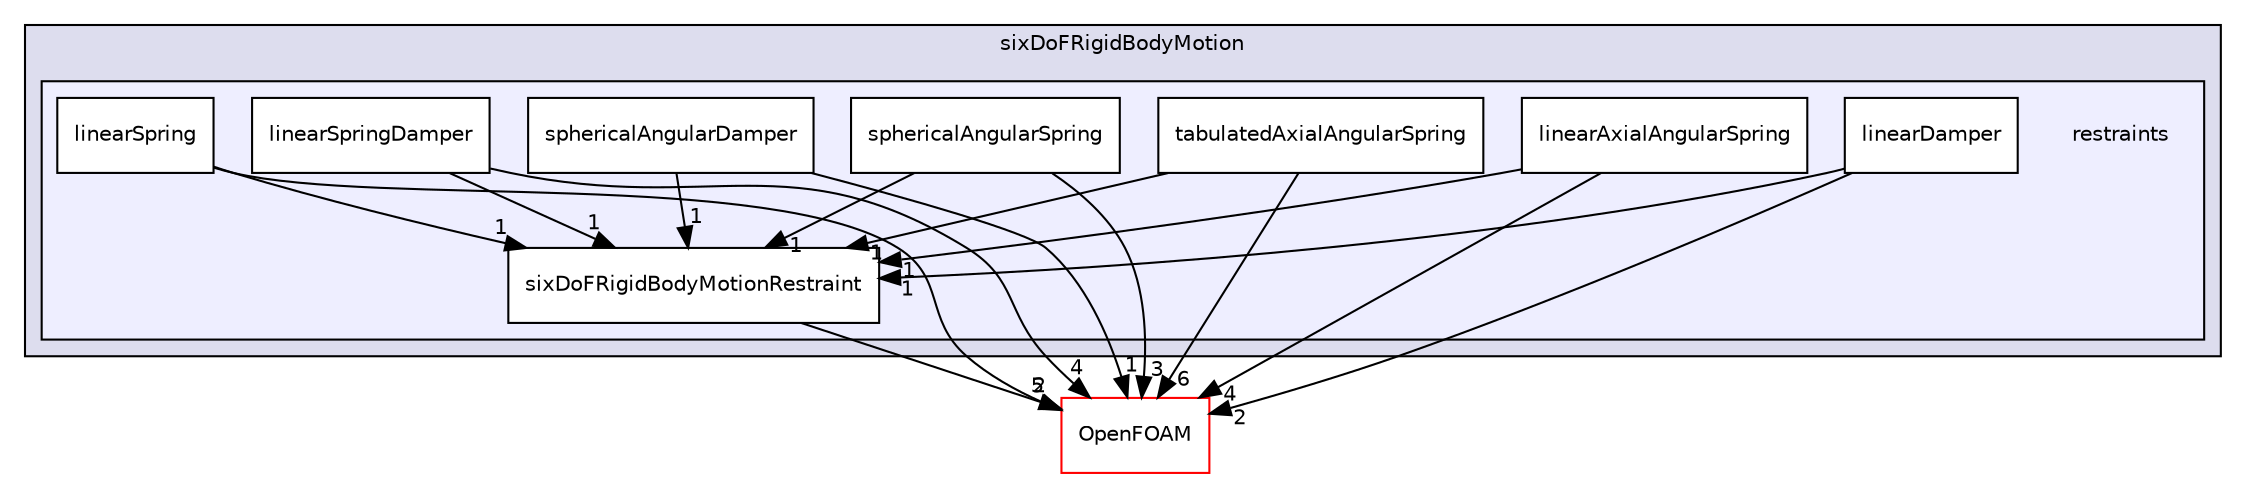 digraph "src/sixDoFRigidBodyMotion/sixDoFRigidBodyMotion/restraints" {
  bgcolor=transparent;
  compound=true
  node [ fontsize="10", fontname="Helvetica"];
  edge [ labelfontsize="10", labelfontname="Helvetica"];
  subgraph clusterdir_7bf5f2e6b4a44539c2947a2841ca313c {
    graph [ bgcolor="#ddddee", pencolor="black", label="sixDoFRigidBodyMotion" fontname="Helvetica", fontsize="10", URL="dir_7bf5f2e6b4a44539c2947a2841ca313c.html"]
  subgraph clusterdir_72e9e3456c414eac52b3a6275bc6c58e {
    graph [ bgcolor="#eeeeff", pencolor="black", label="" URL="dir_72e9e3456c414eac52b3a6275bc6c58e.html"];
    dir_72e9e3456c414eac52b3a6275bc6c58e [shape=plaintext label="restraints"];
    dir_613caea0e77c2d64fc4665e8bc5096cf [shape=box label="linearAxialAngularSpring" color="black" fillcolor="white" style="filled" URL="dir_613caea0e77c2d64fc4665e8bc5096cf.html"];
    dir_16bcdff0e54d41d5ec9d5bed7319eabc [shape=box label="linearDamper" color="black" fillcolor="white" style="filled" URL="dir_16bcdff0e54d41d5ec9d5bed7319eabc.html"];
    dir_ed8c2e13203cd45b5d17172bbda4d891 [shape=box label="linearSpring" color="black" fillcolor="white" style="filled" URL="dir_ed8c2e13203cd45b5d17172bbda4d891.html"];
    dir_88cecd8fe41e102078b18813d8054a93 [shape=box label="linearSpringDamper" color="black" fillcolor="white" style="filled" URL="dir_88cecd8fe41e102078b18813d8054a93.html"];
    dir_6e1bc2e36688850bd3aeabb66192bef0 [shape=box label="sixDoFRigidBodyMotionRestraint" color="black" fillcolor="white" style="filled" URL="dir_6e1bc2e36688850bd3aeabb66192bef0.html"];
    dir_4322ee2a7db33eeb5682829af7ccd812 [shape=box label="sphericalAngularDamper" color="black" fillcolor="white" style="filled" URL="dir_4322ee2a7db33eeb5682829af7ccd812.html"];
    dir_9c88e0883347d77f307b52d2efa79644 [shape=box label="sphericalAngularSpring" color="black" fillcolor="white" style="filled" URL="dir_9c88e0883347d77f307b52d2efa79644.html"];
    dir_5315f8ba6970c2b15bcf8d80d942efc0 [shape=box label="tabulatedAxialAngularSpring" color="black" fillcolor="white" style="filled" URL="dir_5315f8ba6970c2b15bcf8d80d942efc0.html"];
  }
  }
  dir_c5473ff19b20e6ec4dfe5c310b3778a8 [shape=box label="OpenFOAM" color="red" URL="dir_c5473ff19b20e6ec4dfe5c310b3778a8.html"];
  dir_6e1bc2e36688850bd3aeabb66192bef0->dir_c5473ff19b20e6ec4dfe5c310b3778a8 [headlabel="5", labeldistance=1.5 headhref="dir_003617_002151.html"];
  dir_88cecd8fe41e102078b18813d8054a93->dir_6e1bc2e36688850bd3aeabb66192bef0 [headlabel="1", labeldistance=1.5 headhref="dir_003616_003617.html"];
  dir_88cecd8fe41e102078b18813d8054a93->dir_c5473ff19b20e6ec4dfe5c310b3778a8 [headlabel="4", labeldistance=1.5 headhref="dir_003616_002151.html"];
  dir_4322ee2a7db33eeb5682829af7ccd812->dir_6e1bc2e36688850bd3aeabb66192bef0 [headlabel="1", labeldistance=1.5 headhref="dir_003533_003617.html"];
  dir_4322ee2a7db33eeb5682829af7ccd812->dir_c5473ff19b20e6ec4dfe5c310b3778a8 [headlabel="1", labeldistance=1.5 headhref="dir_003533_002151.html"];
  dir_ed8c2e13203cd45b5d17172bbda4d891->dir_6e1bc2e36688850bd3aeabb66192bef0 [headlabel="1", labeldistance=1.5 headhref="dir_003528_003617.html"];
  dir_ed8c2e13203cd45b5d17172bbda4d891->dir_c5473ff19b20e6ec4dfe5c310b3778a8 [headlabel="2", labeldistance=1.5 headhref="dir_003528_002151.html"];
  dir_16bcdff0e54d41d5ec9d5bed7319eabc->dir_6e1bc2e36688850bd3aeabb66192bef0 [headlabel="1", labeldistance=1.5 headhref="dir_003526_003617.html"];
  dir_16bcdff0e54d41d5ec9d5bed7319eabc->dir_c5473ff19b20e6ec4dfe5c310b3778a8 [headlabel="2", labeldistance=1.5 headhref="dir_003526_002151.html"];
  dir_5315f8ba6970c2b15bcf8d80d942efc0->dir_6e1bc2e36688850bd3aeabb66192bef0 [headlabel="1", labeldistance=1.5 headhref="dir_003619_003617.html"];
  dir_5315f8ba6970c2b15bcf8d80d942efc0->dir_c5473ff19b20e6ec4dfe5c310b3778a8 [headlabel="6", labeldistance=1.5 headhref="dir_003619_002151.html"];
  dir_613caea0e77c2d64fc4665e8bc5096cf->dir_6e1bc2e36688850bd3aeabb66192bef0 [headlabel="1", labeldistance=1.5 headhref="dir_003524_003617.html"];
  dir_613caea0e77c2d64fc4665e8bc5096cf->dir_c5473ff19b20e6ec4dfe5c310b3778a8 [headlabel="4", labeldistance=1.5 headhref="dir_003524_002151.html"];
  dir_9c88e0883347d77f307b52d2efa79644->dir_6e1bc2e36688850bd3aeabb66192bef0 [headlabel="1", labeldistance=1.5 headhref="dir_003618_003617.html"];
  dir_9c88e0883347d77f307b52d2efa79644->dir_c5473ff19b20e6ec4dfe5c310b3778a8 [headlabel="3", labeldistance=1.5 headhref="dir_003618_002151.html"];
}
